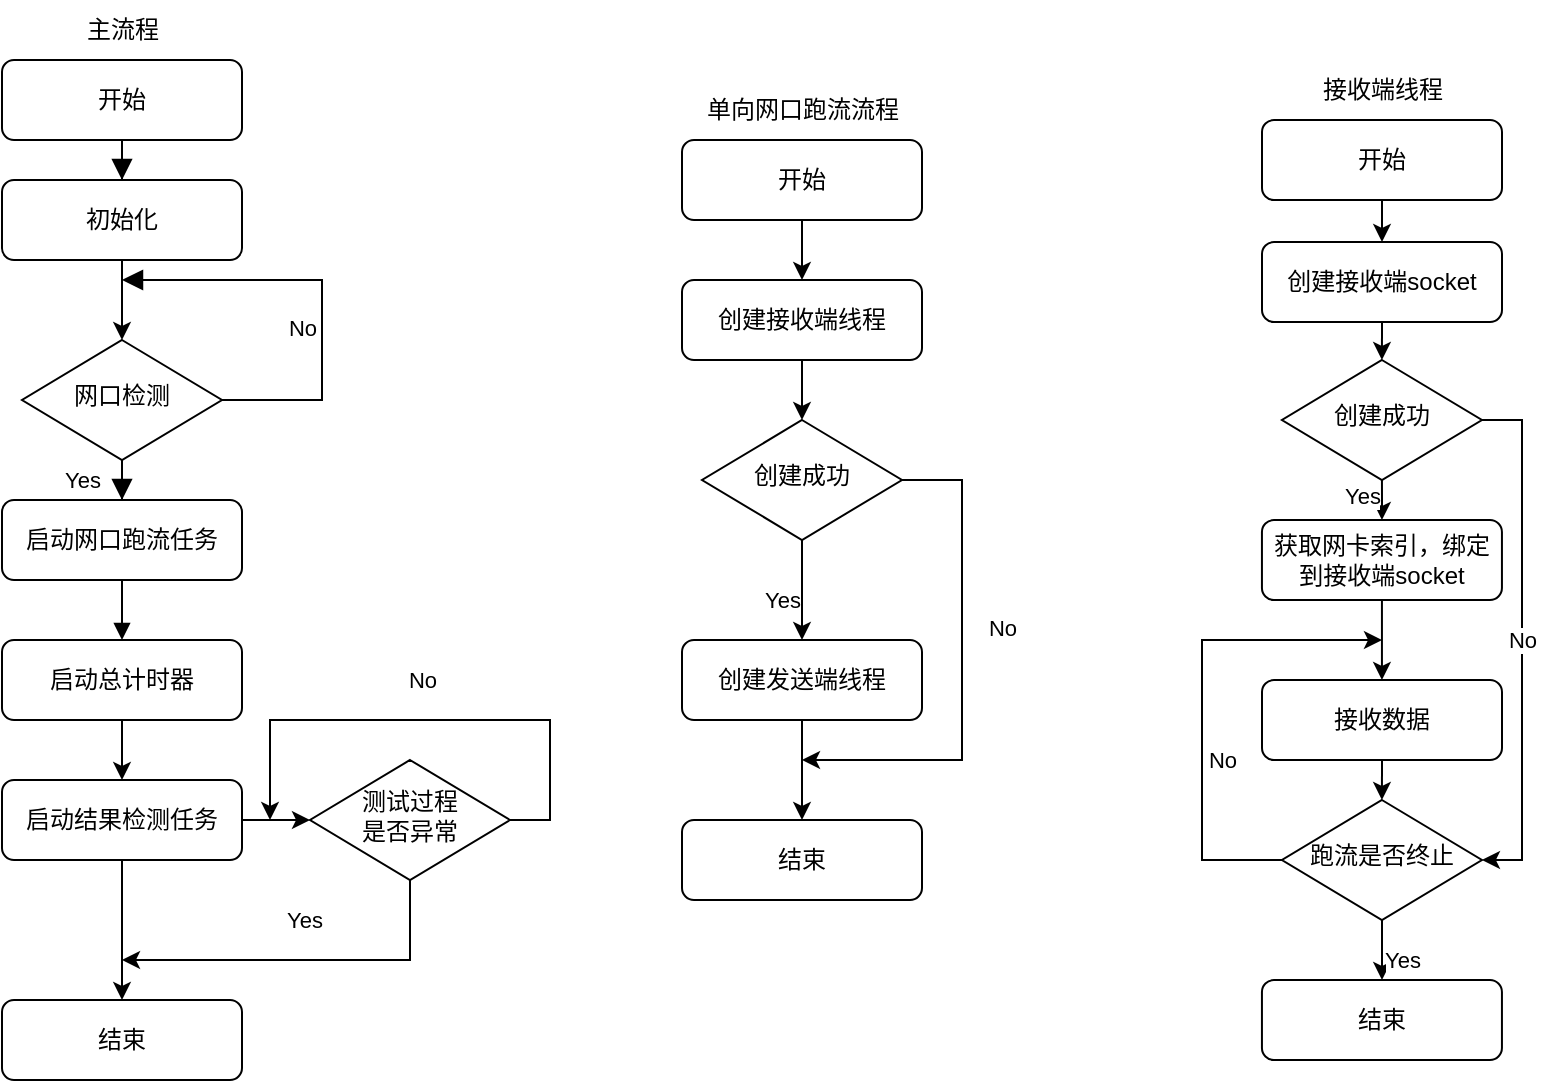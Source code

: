 <mxfile version="22.1.11" type="github">
  <diagram id="C5RBs43oDa-KdzZeNtuy" name="flow-chart">
    <mxGraphModel dx="870" dy="519" grid="1" gridSize="10" guides="1" tooltips="1" connect="1" arrows="1" fold="1" page="1" pageScale="1" pageWidth="827" pageHeight="1169" math="0" shadow="0">
      <root>
        <mxCell id="WIyWlLk6GJQsqaUBKTNV-0" />
        <mxCell id="WIyWlLk6GJQsqaUBKTNV-1" parent="WIyWlLk6GJQsqaUBKTNV-0" />
        <mxCell id="WIyWlLk6GJQsqaUBKTNV-2" value="" style="rounded=0;html=1;jettySize=auto;orthogonalLoop=1;fontSize=11;endArrow=block;endFill=1;endSize=8;strokeWidth=1;shadow=0;labelBackgroundColor=none;edgeStyle=orthogonalEdgeStyle;" parent="WIyWlLk6GJQsqaUBKTNV-1" source="WIyWlLk6GJQsqaUBKTNV-3" target="Vv7kV3NwlyLxIUMUTahm-37" edge="1">
          <mxGeometry relative="1" as="geometry" />
        </mxCell>
        <mxCell id="WIyWlLk6GJQsqaUBKTNV-3" value="开始" style="rounded=1;whiteSpace=wrap;html=1;fontSize=12;glass=0;strokeWidth=1;shadow=0;" parent="WIyWlLk6GJQsqaUBKTNV-1" vertex="1">
          <mxGeometry x="160" y="40" width="120" height="40" as="geometry" />
        </mxCell>
        <mxCell id="WIyWlLk6GJQsqaUBKTNV-4" value="Yes" style="rounded=0;html=1;jettySize=auto;orthogonalLoop=1;fontSize=11;endArrow=block;endFill=1;endSize=8;strokeWidth=1;shadow=0;labelBackgroundColor=none;edgeStyle=orthogonalEdgeStyle;entryX=0.5;entryY=0;entryDx=0;entryDy=0;" parent="WIyWlLk6GJQsqaUBKTNV-1" source="WIyWlLk6GJQsqaUBKTNV-6" target="WIyWlLk6GJQsqaUBKTNV-11" edge="1">
          <mxGeometry y="20" relative="1" as="geometry">
            <mxPoint as="offset" />
            <mxPoint x="220" y="290" as="targetPoint" />
          </mxGeometry>
        </mxCell>
        <mxCell id="WIyWlLk6GJQsqaUBKTNV-5" value="No" style="edgeStyle=orthogonalEdgeStyle;rounded=0;html=1;jettySize=auto;orthogonalLoop=1;fontSize=11;endArrow=block;endFill=1;endSize=8;strokeWidth=1;shadow=0;labelBackgroundColor=none;exitX=1;exitY=0.5;exitDx=0;exitDy=0;" parent="WIyWlLk6GJQsqaUBKTNV-1" source="WIyWlLk6GJQsqaUBKTNV-6" edge="1">
          <mxGeometry x="-0.182" y="10" relative="1" as="geometry">
            <mxPoint as="offset" />
            <mxPoint x="220" y="150" as="targetPoint" />
            <Array as="points">
              <mxPoint x="320" y="210" />
              <mxPoint x="320" y="150" />
            </Array>
          </mxGeometry>
        </mxCell>
        <mxCell id="WIyWlLk6GJQsqaUBKTNV-6" value="网口检测" style="rhombus;whiteSpace=wrap;html=1;shadow=0;fontFamily=Helvetica;fontSize=12;align=center;strokeWidth=1;spacing=6;spacingTop=-4;" parent="WIyWlLk6GJQsqaUBKTNV-1" vertex="1">
          <mxGeometry x="170" y="180" width="100" height="60" as="geometry" />
        </mxCell>
        <mxCell id="Vv7kV3NwlyLxIUMUTahm-4" value="" style="edgeStyle=orthogonalEdgeStyle;rounded=0;orthogonalLoop=1;jettySize=auto;html=1;endArrow=block;endFill=1;" parent="WIyWlLk6GJQsqaUBKTNV-1" source="WIyWlLk6GJQsqaUBKTNV-11" target="Vv7kV3NwlyLxIUMUTahm-3" edge="1">
          <mxGeometry relative="1" as="geometry" />
        </mxCell>
        <mxCell id="WIyWlLk6GJQsqaUBKTNV-11" value="启动网口跑流任务" style="rounded=1;whiteSpace=wrap;html=1;fontSize=12;glass=0;strokeWidth=1;shadow=0;" parent="WIyWlLk6GJQsqaUBKTNV-1" vertex="1">
          <mxGeometry x="160" y="260" width="120" height="40" as="geometry" />
        </mxCell>
        <mxCell id="Vv7kV3NwlyLxIUMUTahm-2" value="结束" style="rounded=1;whiteSpace=wrap;html=1;fontSize=12;glass=0;strokeWidth=1;shadow=0;" parent="WIyWlLk6GJQsqaUBKTNV-1" vertex="1">
          <mxGeometry x="160" y="510" width="120" height="40" as="geometry" />
        </mxCell>
        <mxCell id="15JTRB6i2O9myzKCoJsX-2" style="edgeStyle=orthogonalEdgeStyle;rounded=0;orthogonalLoop=1;jettySize=auto;html=1;exitX=0.5;exitY=1;exitDx=0;exitDy=0;entryX=0.5;entryY=0;entryDx=0;entryDy=0;" edge="1" parent="WIyWlLk6GJQsqaUBKTNV-1" source="Vv7kV3NwlyLxIUMUTahm-3" target="15JTRB6i2O9myzKCoJsX-0">
          <mxGeometry relative="1" as="geometry" />
        </mxCell>
        <mxCell id="Vv7kV3NwlyLxIUMUTahm-3" value="启动总计时器" style="rounded=1;whiteSpace=wrap;html=1;fontSize=12;glass=0;strokeWidth=1;shadow=0;" parent="WIyWlLk6GJQsqaUBKTNV-1" vertex="1">
          <mxGeometry x="160" y="330" width="120" height="40" as="geometry" />
        </mxCell>
        <mxCell id="15JTRB6i2O9myzKCoJsX-4" value="Yes" style="edgeStyle=orthogonalEdgeStyle;rounded=0;orthogonalLoop=1;jettySize=auto;html=1;exitX=0.5;exitY=1;exitDx=0;exitDy=0;" edge="1" parent="WIyWlLk6GJQsqaUBKTNV-1" source="Vv7kV3NwlyLxIUMUTahm-7">
          <mxGeometry x="0.016" y="-20" relative="1" as="geometry">
            <mxPoint x="220" y="490" as="targetPoint" />
            <Array as="points">
              <mxPoint x="364" y="490" />
            </Array>
            <mxPoint as="offset" />
          </mxGeometry>
        </mxCell>
        <mxCell id="15JTRB6i2O9myzKCoJsX-7" value="No" style="edgeStyle=orthogonalEdgeStyle;rounded=0;orthogonalLoop=1;jettySize=auto;html=1;exitX=1;exitY=0.5;exitDx=0;exitDy=0;" edge="1" parent="WIyWlLk6GJQsqaUBKTNV-1" source="Vv7kV3NwlyLxIUMUTahm-7">
          <mxGeometry x="0.031" y="-20" relative="1" as="geometry">
            <mxPoint x="294" y="420" as="targetPoint" />
            <Array as="points">
              <mxPoint x="434" y="420" />
              <mxPoint x="434" y="370" />
              <mxPoint x="294" y="370" />
              <mxPoint x="294" y="411" />
            </Array>
            <mxPoint as="offset" />
          </mxGeometry>
        </mxCell>
        <mxCell id="Vv7kV3NwlyLxIUMUTahm-7" value="测试过程&lt;br&gt;是否异常" style="rhombus;whiteSpace=wrap;html=1;shadow=0;fontFamily=Helvetica;fontSize=12;align=center;strokeWidth=1;spacing=6;spacingTop=-4;" parent="WIyWlLk6GJQsqaUBKTNV-1" vertex="1">
          <mxGeometry x="314" y="390" width="100" height="60" as="geometry" />
        </mxCell>
        <mxCell id="Vv7kV3NwlyLxIUMUTahm-22" value="单向网口跑流流程" style="text;html=1;align=center;verticalAlign=middle;resizable=0;points=[];autosize=1;strokeColor=none;fillColor=none;" parent="WIyWlLk6GJQsqaUBKTNV-1" vertex="1">
          <mxGeometry x="500" y="50" width="120" height="30" as="geometry" />
        </mxCell>
        <mxCell id="Vv7kV3NwlyLxIUMUTahm-23" value="主流程" style="text;html=1;align=center;verticalAlign=middle;resizable=0;points=[];autosize=1;strokeColor=none;fillColor=none;" parent="WIyWlLk6GJQsqaUBKTNV-1" vertex="1">
          <mxGeometry x="190" y="10" width="60" height="30" as="geometry" />
        </mxCell>
        <mxCell id="Vv7kV3NwlyLxIUMUTahm-27" style="edgeStyle=orthogonalEdgeStyle;rounded=0;orthogonalLoop=1;jettySize=auto;html=1;exitX=0.5;exitY=1;exitDx=0;exitDy=0;entryX=0.5;entryY=0;entryDx=0;entryDy=0;" parent="WIyWlLk6GJQsqaUBKTNV-1" source="Vv7kV3NwlyLxIUMUTahm-24" target="Vv7kV3NwlyLxIUMUTahm-26" edge="1">
          <mxGeometry relative="1" as="geometry" />
        </mxCell>
        <mxCell id="Vv7kV3NwlyLxIUMUTahm-24" value="开始" style="rounded=1;whiteSpace=wrap;html=1;fontSize=12;glass=0;strokeWidth=1;shadow=0;" parent="WIyWlLk6GJQsqaUBKTNV-1" vertex="1">
          <mxGeometry x="500" y="80" width="120" height="40" as="geometry" />
        </mxCell>
        <mxCell id="Vv7kV3NwlyLxIUMUTahm-30" value="" style="edgeStyle=orthogonalEdgeStyle;rounded=0;orthogonalLoop=1;jettySize=auto;html=1;" parent="WIyWlLk6GJQsqaUBKTNV-1" source="Vv7kV3NwlyLxIUMUTahm-25" target="Vv7kV3NwlyLxIUMUTahm-29" edge="1">
          <mxGeometry relative="1" as="geometry" />
        </mxCell>
        <mxCell id="Vv7kV3NwlyLxIUMUTahm-25" value="创建发送端线程" style="rounded=1;whiteSpace=wrap;html=1;fontSize=12;glass=0;strokeWidth=1;shadow=0;" parent="WIyWlLk6GJQsqaUBKTNV-1" vertex="1">
          <mxGeometry x="500" y="330" width="120" height="40" as="geometry" />
        </mxCell>
        <mxCell id="Vv7kV3NwlyLxIUMUTahm-35" style="edgeStyle=orthogonalEdgeStyle;rounded=0;orthogonalLoop=1;jettySize=auto;html=1;exitX=0.5;exitY=1;exitDx=0;exitDy=0;" parent="WIyWlLk6GJQsqaUBKTNV-1" source="Vv7kV3NwlyLxIUMUTahm-26" target="Vv7kV3NwlyLxIUMUTahm-31" edge="1">
          <mxGeometry relative="1" as="geometry" />
        </mxCell>
        <mxCell id="Vv7kV3NwlyLxIUMUTahm-26" value="创建接收端线程" style="rounded=1;whiteSpace=wrap;html=1;fontSize=12;glass=0;strokeWidth=1;shadow=0;" parent="WIyWlLk6GJQsqaUBKTNV-1" vertex="1">
          <mxGeometry x="500" y="150" width="120" height="40" as="geometry" />
        </mxCell>
        <mxCell id="Vv7kV3NwlyLxIUMUTahm-29" value="结束" style="rounded=1;whiteSpace=wrap;html=1;fontSize=12;glass=0;strokeWidth=1;shadow=0;" parent="WIyWlLk6GJQsqaUBKTNV-1" vertex="1">
          <mxGeometry x="500" y="420" width="120" height="40" as="geometry" />
        </mxCell>
        <mxCell id="Vv7kV3NwlyLxIUMUTahm-34" value="No" style="edgeStyle=orthogonalEdgeStyle;rounded=0;orthogonalLoop=1;jettySize=auto;html=1;exitX=1;exitY=0.5;exitDx=0;exitDy=0;" parent="WIyWlLk6GJQsqaUBKTNV-1" source="Vv7kV3NwlyLxIUMUTahm-31" edge="1">
          <mxGeometry x="-0.167" y="20" relative="1" as="geometry">
            <mxPoint x="560" y="390" as="targetPoint" />
            <Array as="points">
              <mxPoint x="640" y="250" />
              <mxPoint x="640" y="390" />
            </Array>
            <mxPoint as="offset" />
          </mxGeometry>
        </mxCell>
        <mxCell id="Vv7kV3NwlyLxIUMUTahm-36" value="Yes" style="edgeStyle=orthogonalEdgeStyle;rounded=0;orthogonalLoop=1;jettySize=auto;html=1;exitX=0.5;exitY=1;exitDx=0;exitDy=0;entryX=0.5;entryY=0;entryDx=0;entryDy=0;" parent="WIyWlLk6GJQsqaUBKTNV-1" source="Vv7kV3NwlyLxIUMUTahm-31" target="Vv7kV3NwlyLxIUMUTahm-25" edge="1">
          <mxGeometry x="0.2" y="-10" relative="1" as="geometry">
            <mxPoint as="offset" />
          </mxGeometry>
        </mxCell>
        <mxCell id="Vv7kV3NwlyLxIUMUTahm-31" value="创建成功" style="rhombus;whiteSpace=wrap;html=1;shadow=0;fontFamily=Helvetica;fontSize=12;align=center;strokeWidth=1;spacing=6;spacingTop=-4;" parent="WIyWlLk6GJQsqaUBKTNV-1" vertex="1">
          <mxGeometry x="510" y="220" width="100" height="60" as="geometry" />
        </mxCell>
        <mxCell id="Vv7kV3NwlyLxIUMUTahm-38" style="edgeStyle=orthogonalEdgeStyle;rounded=0;orthogonalLoop=1;jettySize=auto;html=1;exitX=0.5;exitY=1;exitDx=0;exitDy=0;" parent="WIyWlLk6GJQsqaUBKTNV-1" source="Vv7kV3NwlyLxIUMUTahm-37" target="WIyWlLk6GJQsqaUBKTNV-6" edge="1">
          <mxGeometry relative="1" as="geometry" />
        </mxCell>
        <mxCell id="Vv7kV3NwlyLxIUMUTahm-37" value="初始化" style="rounded=1;whiteSpace=wrap;html=1;fontSize=12;glass=0;strokeWidth=1;shadow=0;" parent="WIyWlLk6GJQsqaUBKTNV-1" vertex="1">
          <mxGeometry x="160" y="100" width="120" height="40" as="geometry" />
        </mxCell>
        <mxCell id="15JTRB6i2O9myzKCoJsX-5" style="edgeStyle=orthogonalEdgeStyle;rounded=0;orthogonalLoop=1;jettySize=auto;html=1;exitX=0.5;exitY=1;exitDx=0;exitDy=0;entryX=0.5;entryY=0;entryDx=0;entryDy=0;" edge="1" parent="WIyWlLk6GJQsqaUBKTNV-1" source="15JTRB6i2O9myzKCoJsX-0" target="Vv7kV3NwlyLxIUMUTahm-2">
          <mxGeometry relative="1" as="geometry">
            <mxPoint x="270" y="540" as="targetPoint" />
          </mxGeometry>
        </mxCell>
        <mxCell id="15JTRB6i2O9myzKCoJsX-6" style="edgeStyle=orthogonalEdgeStyle;rounded=0;orthogonalLoop=1;jettySize=auto;html=1;exitX=1;exitY=0.5;exitDx=0;exitDy=0;entryX=0;entryY=0.5;entryDx=0;entryDy=0;" edge="1" parent="WIyWlLk6GJQsqaUBKTNV-1" source="15JTRB6i2O9myzKCoJsX-0" target="Vv7kV3NwlyLxIUMUTahm-7">
          <mxGeometry relative="1" as="geometry" />
        </mxCell>
        <mxCell id="15JTRB6i2O9myzKCoJsX-0" value="启动结果检测任务" style="rounded=1;whiteSpace=wrap;html=1;fontSize=12;glass=0;strokeWidth=1;shadow=0;" vertex="1" parent="WIyWlLk6GJQsqaUBKTNV-1">
          <mxGeometry x="160" y="400" width="120" height="40" as="geometry" />
        </mxCell>
        <mxCell id="15JTRB6i2O9myzKCoJsX-9" value="接收端线程" style="text;html=1;align=center;verticalAlign=middle;resizable=0;points=[];autosize=1;strokeColor=none;fillColor=none;" vertex="1" parent="WIyWlLk6GJQsqaUBKTNV-1">
          <mxGeometry x="810" y="40" width="80" height="30" as="geometry" />
        </mxCell>
        <mxCell id="15JTRB6i2O9myzKCoJsX-12" value="" style="edgeStyle=orthogonalEdgeStyle;rounded=0;orthogonalLoop=1;jettySize=auto;html=1;" edge="1" parent="WIyWlLk6GJQsqaUBKTNV-1" source="15JTRB6i2O9myzKCoJsX-10" target="15JTRB6i2O9myzKCoJsX-11">
          <mxGeometry relative="1" as="geometry" />
        </mxCell>
        <mxCell id="15JTRB6i2O9myzKCoJsX-10" value="开始" style="rounded=1;whiteSpace=wrap;html=1;fontSize=12;glass=0;strokeWidth=1;shadow=0;" vertex="1" parent="WIyWlLk6GJQsqaUBKTNV-1">
          <mxGeometry x="790" y="70" width="120" height="40" as="geometry" />
        </mxCell>
        <mxCell id="15JTRB6i2O9myzKCoJsX-11" value="创建接收端socket" style="rounded=1;whiteSpace=wrap;html=1;fontSize=12;glass=0;strokeWidth=1;shadow=0;" vertex="1" parent="WIyWlLk6GJQsqaUBKTNV-1">
          <mxGeometry x="790" y="131" width="120" height="40" as="geometry" />
        </mxCell>
        <mxCell id="15JTRB6i2O9myzKCoJsX-19" value="Yes" style="edgeStyle=orthogonalEdgeStyle;rounded=0;orthogonalLoop=1;jettySize=auto;html=1;exitX=0.5;exitY=1;exitDx=0;exitDy=0;entryX=0.5;entryY=0;entryDx=0;entryDy=0;" edge="1" parent="WIyWlLk6GJQsqaUBKTNV-1" source="15JTRB6i2O9myzKCoJsX-13" target="15JTRB6i2O9myzKCoJsX-29">
          <mxGeometry x="-0.217" y="-10" relative="1" as="geometry">
            <mxPoint x="849.94" y="292" as="targetPoint" />
            <Array as="points">
              <mxPoint x="850" y="260" />
            </Array>
            <mxPoint as="offset" />
          </mxGeometry>
        </mxCell>
        <mxCell id="15JTRB6i2O9myzKCoJsX-24" value="No" style="edgeStyle=orthogonalEdgeStyle;rounded=0;orthogonalLoop=1;jettySize=auto;html=1;exitX=1;exitY=0.5;exitDx=0;exitDy=0;entryX=1;entryY=0.5;entryDx=0;entryDy=0;" edge="1" parent="WIyWlLk6GJQsqaUBKTNV-1" source="15JTRB6i2O9myzKCoJsX-13" target="15JTRB6i2O9myzKCoJsX-16">
          <mxGeometry relative="1" as="geometry">
            <mxPoint x="849.97" y="459" as="targetPoint" />
            <Array as="points">
              <mxPoint x="920" y="220" />
              <mxPoint x="920" y="440" />
            </Array>
          </mxGeometry>
        </mxCell>
        <mxCell id="15JTRB6i2O9myzKCoJsX-13" value="创建成功" style="rhombus;whiteSpace=wrap;html=1;shadow=0;fontFamily=Helvetica;fontSize=12;align=center;strokeWidth=1;spacing=6;spacingTop=-4;" vertex="1" parent="WIyWlLk6GJQsqaUBKTNV-1">
          <mxGeometry x="799.97" y="190" width="100" height="60" as="geometry" />
        </mxCell>
        <mxCell id="15JTRB6i2O9myzKCoJsX-14" value="结束" style="rounded=1;whiteSpace=wrap;html=1;fontSize=12;glass=0;strokeWidth=1;shadow=0;" vertex="1" parent="WIyWlLk6GJQsqaUBKTNV-1">
          <mxGeometry x="789.97" y="500" width="120" height="40" as="geometry" />
        </mxCell>
        <mxCell id="15JTRB6i2O9myzKCoJsX-20" style="edgeStyle=orthogonalEdgeStyle;rounded=0;orthogonalLoop=1;jettySize=auto;html=1;exitX=0.5;exitY=1;exitDx=0;exitDy=0;entryX=0.5;entryY=0;entryDx=0;entryDy=0;" edge="1" parent="WIyWlLk6GJQsqaUBKTNV-1" source="15JTRB6i2O9myzKCoJsX-15" target="15JTRB6i2O9myzKCoJsX-16">
          <mxGeometry relative="1" as="geometry" />
        </mxCell>
        <mxCell id="15JTRB6i2O9myzKCoJsX-15" value="接收数据" style="rounded=1;whiteSpace=wrap;html=1;fontSize=12;glass=0;strokeWidth=1;shadow=0;" vertex="1" parent="WIyWlLk6GJQsqaUBKTNV-1">
          <mxGeometry x="790" y="350" width="120" height="40" as="geometry" />
        </mxCell>
        <mxCell id="15JTRB6i2O9myzKCoJsX-17" value="Yes" style="edgeStyle=orthogonalEdgeStyle;rounded=0;orthogonalLoop=1;jettySize=auto;html=1;" edge="1" parent="WIyWlLk6GJQsqaUBKTNV-1" source="15JTRB6i2O9myzKCoJsX-16" target="15JTRB6i2O9myzKCoJsX-14">
          <mxGeometry x="-0.2" y="-10" relative="1" as="geometry">
            <mxPoint as="offset" />
          </mxGeometry>
        </mxCell>
        <mxCell id="15JTRB6i2O9myzKCoJsX-26" value="No" style="edgeStyle=orthogonalEdgeStyle;rounded=0;orthogonalLoop=1;jettySize=auto;html=1;exitX=0;exitY=0.5;exitDx=0;exitDy=0;" edge="1" parent="WIyWlLk6GJQsqaUBKTNV-1" source="15JTRB6i2O9myzKCoJsX-16">
          <mxGeometry x="-0.25" y="-10" relative="1" as="geometry">
            <mxPoint x="850" y="330" as="targetPoint" />
            <Array as="points">
              <mxPoint x="760" y="440" />
              <mxPoint x="760" y="330" />
            </Array>
            <mxPoint as="offset" />
          </mxGeometry>
        </mxCell>
        <mxCell id="15JTRB6i2O9myzKCoJsX-16" value="跑流是否终止" style="rhombus;whiteSpace=wrap;html=1;shadow=0;fontFamily=Helvetica;fontSize=12;align=center;strokeWidth=1;spacing=6;spacingTop=-4;" vertex="1" parent="WIyWlLk6GJQsqaUBKTNV-1">
          <mxGeometry x="799.97" y="410" width="100" height="60" as="geometry" />
        </mxCell>
        <mxCell id="15JTRB6i2O9myzKCoJsX-35" style="edgeStyle=orthogonalEdgeStyle;rounded=0;orthogonalLoop=1;jettySize=auto;html=1;" edge="1" parent="WIyWlLk6GJQsqaUBKTNV-1" source="15JTRB6i2O9myzKCoJsX-29" target="15JTRB6i2O9myzKCoJsX-15">
          <mxGeometry relative="1" as="geometry" />
        </mxCell>
        <mxCell id="15JTRB6i2O9myzKCoJsX-29" value="获取网卡索引，绑定到接收端socket" style="rounded=1;whiteSpace=wrap;html=1;fontSize=12;glass=0;strokeWidth=1;shadow=0;" vertex="1" parent="WIyWlLk6GJQsqaUBKTNV-1">
          <mxGeometry x="789.97" y="270" width="120" height="40" as="geometry" />
        </mxCell>
        <mxCell id="15JTRB6i2O9myzKCoJsX-34" style="edgeStyle=orthogonalEdgeStyle;rounded=0;orthogonalLoop=1;jettySize=auto;html=1;exitX=0.5;exitY=1;exitDx=0;exitDy=0;entryX=0.5;entryY=0;entryDx=0;entryDy=0;" edge="1" parent="WIyWlLk6GJQsqaUBKTNV-1" source="15JTRB6i2O9myzKCoJsX-11" target="15JTRB6i2O9myzKCoJsX-13">
          <mxGeometry relative="1" as="geometry" />
        </mxCell>
      </root>
    </mxGraphModel>
  </diagram>
</mxfile>
